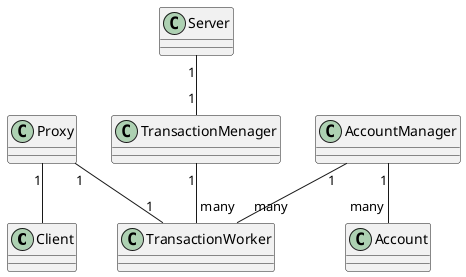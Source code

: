 @startuml
Class Client {
}

Class Proxy {
}

Class TransactionWorker {
}

Class TransactionMenager {
}

Class Server {

}

Class AccountManager {

}

Class Account {
    
}




Proxy "1" -- Client
Proxy "1" -- "1" TransactionWorker
TransactionMenager "1" -- "many" TransactionWorker
Server "1" -- "1" TransactionMenager
AccountManager "1" -- "many" Account
AccountManager "1" -- "many" TransactionWorker

@enduml